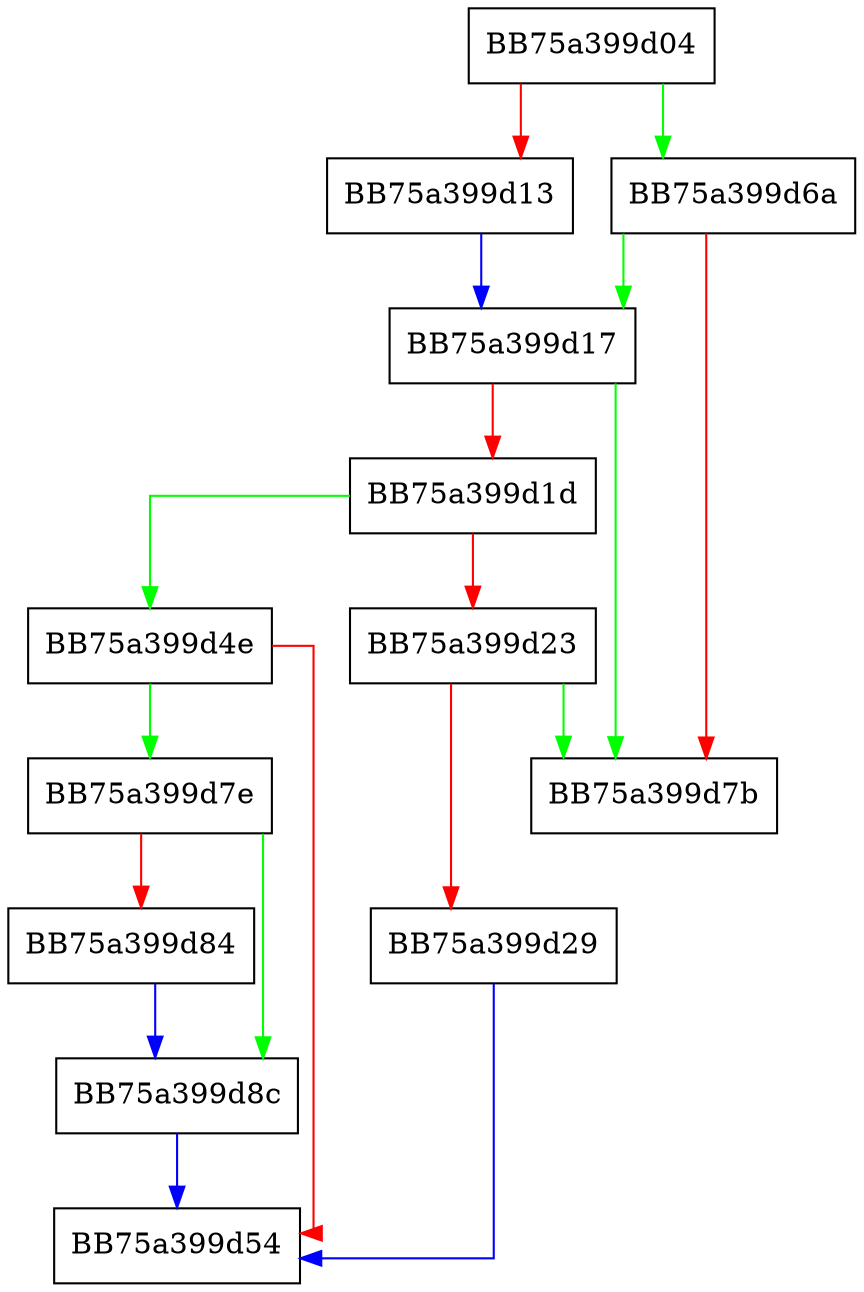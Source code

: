 digraph forceInput {
  node [shape="box"];
  graph [splines=ortho];
  BB75a399d04 -> BB75a399d6a [color="green"];
  BB75a399d04 -> BB75a399d13 [color="red"];
  BB75a399d13 -> BB75a399d17 [color="blue"];
  BB75a399d17 -> BB75a399d7b [color="green"];
  BB75a399d17 -> BB75a399d1d [color="red"];
  BB75a399d1d -> BB75a399d4e [color="green"];
  BB75a399d1d -> BB75a399d23 [color="red"];
  BB75a399d23 -> BB75a399d7b [color="green"];
  BB75a399d23 -> BB75a399d29 [color="red"];
  BB75a399d29 -> BB75a399d54 [color="blue"];
  BB75a399d4e -> BB75a399d7e [color="green"];
  BB75a399d4e -> BB75a399d54 [color="red"];
  BB75a399d6a -> BB75a399d17 [color="green"];
  BB75a399d6a -> BB75a399d7b [color="red"];
  BB75a399d7e -> BB75a399d8c [color="green"];
  BB75a399d7e -> BB75a399d84 [color="red"];
  BB75a399d84 -> BB75a399d8c [color="blue"];
  BB75a399d8c -> BB75a399d54 [color="blue"];
}